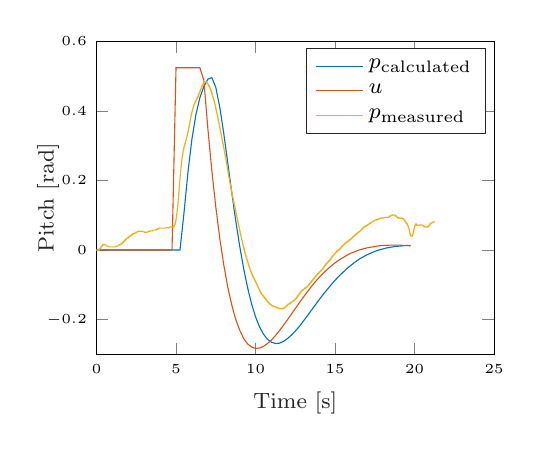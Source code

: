 % This file was created by matlab2tikz.
%
%The latest updates can be retrieved from
%  http://www.mathworks.com/matlabcentral/fileexchange/22022-matlab2tikz-matlab2tikz
%where you can also make suggestions and rate matlab2tikz.
%
\definecolor{mycolor1}{rgb}{0.0,0.447,0.741}%
\definecolor{mycolor2}{rgb}{0.85,0.325,0.098}%
\definecolor{mycolor3}{rgb}{0.929,0.694,0.125}%
%
\begin{tikzpicture}

\begin{axis}[%
width=5.05cm,
height=3.975cm,
at={(0cm,0cm)},
scale only axis,
xmin=0,
xmax=25,
xlabel style={font=\color{white!15!black}},
xlabel={\footnotesize{Time [s]}},
ymin=-0.3,
ymax=0.6,
ylabel style={font=\color{white!15!black}},
ylabel={\footnotesize{Pitch [rad]}},
ylabel shift = -0.4cm,
ticklabel style = {font = \tiny},
axis background/.style={fill=white},
legend style={legend cell align=left, align=left, draw=white!15!black, font = \footnotesize}
]
\addplot [color=mycolor1]
  table[row sep=crcr]{%
0	0\\
5.25	0\\
5.5	0.106\\
5.75	0.223\\
6	0.319\\
6.25	0.389\\
6.5	0.438\\
6.75	0.47\\
7	0.491\\
7.25	0.496\\
7.5	0.468\\
7.75	0.411\\
8	0.336\\
8.25	0.252\\
8.5	0.167\\
8.75	0.086\\
9	0.012\\
9.25	-0.053\\
9.5	-0.108\\
9.75	-0.155\\
10	-0.192\\
10.25	-0.221\\
10.5	-0.242\\
10.75	-0.257\\
11	-0.265\\
11.25	-0.269\\
11.5	-0.268\\
11.75	-0.263\\
12	-0.255\\
12.25	-0.245\\
12.5	-0.233\\
12.75	-0.22\\
13	-0.205\\
13.5	-0.174\\
14	-0.143\\
14.25	-0.128\\
14.5	-0.114\\
14.75	-0.1\\
15	-0.087\\
15.25	-0.075\\
15.5	-0.064\\
15.75	-0.053\\
16	-0.044\\
16.25	-0.035\\
16.5	-0.027\\
16.75	-0.02\\
17	-0.014\\
17.25	-0.009\\
17.5	-0.004\\
17.75	-0.0\\
18	0.003\\
18.25	0.006\\
18.5	0.008\\
18.75	0.01\\
19	0.011\\
19.5	0.013\\
19.75	0.013\\
};
\addlegendentry{$p_{\text{calculated}}$}

\addplot [color=mycolor2]
  table[row sep=crcr]{%
0	0\\
4.75	0\\
5	0.524\\
6.5	0.524\\
6.75	0.488\\
7	0.35\\
7.25	0.229\\
7.5	0.124\\
7.75	0.034\\
8	-0.042\\
8.25	-0.106\\
8.5	-0.157\\
8.75	-0.199\\
9	-0.23\\
9.25	-0.254\\
9.5	-0.27\\
9.75	-0.279\\
10	-0.283\\
10.25	-0.282\\
10.5	-0.277\\
10.75	-0.269\\
11	-0.259\\
11.25	-0.246\\
11.5	-0.232\\
11.75	-0.217\\
12	-0.201\\
12.75	-0.152\\
13	-0.136\\
13.25	-0.121\\
13.5	-0.106\\
13.75	-0.092\\
14	-0.079\\
14.25	-0.067\\
14.5	-0.056\\
14.75	-0.046\\
15	-0.037\\
15.25	-0.029\\
15.5	-0.022\\
15.75	-0.015\\
16	-0.009\\
16.25	-0.005\\
16.5	-0.0\\
16.75	0.003\\
17	0.006\\
17.25	0.008\\
17.5	0.01\\
17.75	0.012\\
18	0.013\\
18.5	0.014\\
19	0.014\\
19.5	0.013\\
19.75	0.012\\
};
\addlegendentry{$u$}

\addplot [color=mycolor3]
  table[row sep=crcr]{%
0	0\\
0.054	0\\
0.056	-0.002\\
0.112	-0.002\\
0.114	0\\
0.172	0\\
0.174	0.002\\
0.188	0.002\\
0.19	0.003\\
0.216	0.003\\
0.218	0.005\\
0.254	0.005\\
0.256	0.006\\
0.274	0.006\\
0.276	0.008\\
0.288	0.008\\
0.29	0.009\\
0.31	0.009\\
0.312	0.011\\
0.332	0.011\\
0.334	0.012\\
0.36	0.012\\
0.362	0.014\\
0.39	0.014\\
0.392	0.015\\
0.524	0.015\\
0.526	0.014\\
0.604	0.014\\
0.606	0.012\\
0.678	0.012\\
0.68	0.011\\
0.784	0.011\\
0.786	0.009\\
1.212	0.009\\
1.214	0.011\\
1.322	0.011\\
1.324	0.012\\
1.396	0.012\\
1.398	0.014\\
1.46	0.014\\
1.462	0.015\\
1.516	0.015\\
1.518	0.017\\
1.568	0.017\\
1.57	0.018\\
1.61	0.018\\
1.612	0.02\\
1.65	0.02\\
1.652	0.021\\
1.69	0.021\\
1.692	0.023\\
1.712	0.023\\
1.714	0.025\\
1.748	0.025\\
1.75	0.026\\
1.772	0.026\\
1.774	0.028\\
1.81	0.028\\
1.812	0.029\\
1.848	0.029\\
1.85	0.031\\
1.874	0.031\\
1.876	0.032\\
1.91	0.032\\
1.912	0.034\\
1.952	0.034\\
1.954	0.035\\
1.996	0.035\\
1.998	0.037\\
2.032	0.037\\
2.034	0.038\\
2.074	0.038\\
2.076	0.04\\
2.13	0.04\\
2.132	0.041\\
2.172	0.041\\
2.174	0.043\\
2.226	0.043\\
2.228	0.044\\
2.272	0.044\\
2.274	0.046\\
2.334	0.046\\
2.336	0.048\\
2.41	0.048\\
2.412	0.049\\
2.482	0.049\\
2.484	0.051\\
2.532	0.051\\
2.534	0.052\\
2.604	0.052\\
2.606	0.054\\
2.918	0.054\\
2.92	0.052\\
3.022	0.052\\
3.024	0.051\\
3.19	0.051\\
3.192	0.052\\
3.276	0.052\\
3.278	0.054\\
3.384	0.054\\
3.386	0.055\\
3.532	0.055\\
3.534	0.057\\
3.71	0.057\\
3.712	0.058\\
3.79	0.058\\
3.792	0.06\\
3.85	0.06\\
3.852	0.061\\
3.938	0.061\\
3.94	0.063\\
4.392	0.063\\
4.394	0.064\\
4.584	0.064\\
4.586	0.066\\
4.838	0.066\\
4.84	0.067\\
4.872	0.067\\
4.874	0.069\\
4.894	0.069\\
4.896	0.071\\
4.91	0.071\\
4.912	0.072\\
4.922	0.072\\
4.924	0.074\\
4.936	0.074\\
4.938	0.075\\
4.946	0.075\\
4.948	0.077\\
4.954	0.077\\
4.956	0.078\\
4.962	0.078\\
4.964	0.08\\
4.97	0.08\\
4.972	0.081\\
4.976	0.081\\
4.978	0.083\\
4.984	0.083\\
4.986	0.084\\
4.99	0.084\\
4.992	0.086\\
4.996	0.086\\
4.998	0.087\\
5.002	0.087\\
5.004	0.089\\
5.008	0.089\\
5.01	0.091\\
5.014	0.091\\
5.016	0.092\\
5.018	0.092\\
5.02	0.094\\
5.024	0.094\\
5.026	0.095\\
5.028	0.095\\
5.03	0.097\\
5.032	0.097\\
5.034	0.098\\
5.038	0.098\\
5.04	0.1\\
5.042	0.1\\
5.044	0.101\\
5.046	0.101\\
5.048	0.103\\
5.05	0.103\\
5.052	0.104\\
5.054	0.104\\
5.056	0.106\\
5.058	0.106\\
5.06	0.107\\
5.062	0.107\\
5.064	0.109\\
5.066	0.109\\
5.068	0.11\\
5.07	0.11\\
5.072	0.112\\
5.074	0.112\\
5.076	0.114\\
5.078	0.114\\
5.082	0.117\\
5.084	0.117\\
5.086	0.118\\
5.088	0.118\\
5.092	0.121\\
5.094	0.121\\
5.096	0.123\\
5.098	0.123\\
5.102	0.126\\
5.104	0.126\\
5.106	0.127\\
5.108	0.127\\
5.112	0.13\\
5.114	0.13\\
5.118	0.133\\
5.12	0.133\\
5.122	0.135\\
5.124	0.135\\
5.128	0.138\\
5.13	0.138\\
5.136	0.143\\
5.138	0.143\\
5.14	0.144\\
5.142	0.144\\
5.148	0.149\\
5.15	0.149\\
5.154	0.152\\
5.156	0.152\\
5.162	0.156\\
5.164	0.156\\
5.168	0.16\\
5.17	0.16\\
5.176	0.164\\
5.178	0.164\\
5.182	0.167\\
5.184	0.167\\
5.19	0.172\\
5.192	0.172\\
5.198	0.176\\
5.2	0.176\\
5.204	0.179\\
5.206	0.179\\
5.212	0.184\\
5.214	0.184\\
5.22	0.189\\
5.222	0.189\\
5.228	0.193\\
5.23	0.193\\
5.234	0.196\\
5.236	0.196\\
5.24	0.199\\
5.242	0.199\\
5.248	0.204\\
5.25	0.204\\
5.254	0.207\\
5.256	0.207\\
5.262	0.212\\
5.264	0.212\\
5.266	0.213\\
5.268	0.213\\
5.274	0.218\\
5.276	0.218\\
5.28	0.221\\
5.282	0.221\\
5.284	0.222\\
5.286	0.222\\
5.29	0.225\\
5.292	0.225\\
5.296	0.229\\
5.298	0.229\\
5.3	0.23\\
5.302	0.23\\
5.306	0.233\\
5.308	0.233\\
5.312	0.236\\
5.314	0.236\\
5.316	0.238\\
5.318	0.238\\
5.32	0.239\\
5.322	0.239\\
5.326	0.242\\
5.328	0.242\\
5.33	0.244\\
5.332	0.244\\
5.334	0.245\\
5.336	0.245\\
5.34	0.249\\
5.342	0.249\\
5.344	0.25\\
5.346	0.25\\
5.348	0.252\\
5.35	0.252\\
5.352	0.253\\
5.354	0.253\\
5.356	0.255\\
5.358	0.255\\
5.36	0.256\\
5.362	0.256\\
5.364	0.258\\
5.366	0.258\\
5.368	0.259\\
5.37	0.259\\
5.372	0.261\\
5.374	0.261\\
5.376	0.262\\
5.38	0.262\\
5.382	0.264\\
5.384	0.264\\
5.386	0.265\\
5.388	0.265\\
5.39	0.267\\
5.392	0.267\\
5.394	0.268\\
5.398	0.268\\
5.4	0.27\\
5.402	0.27\\
5.404	0.272\\
5.408	0.272\\
5.41	0.273\\
5.412	0.273\\
5.414	0.275\\
5.418	0.275\\
5.42	0.276\\
5.424	0.276\\
5.426	0.278\\
5.43	0.278\\
5.432	0.279\\
5.434	0.279\\
5.436	0.281\\
5.442	0.281\\
5.444	0.282\\
5.446	0.282\\
5.448	0.284\\
5.452	0.284\\
5.454	0.285\\
5.46	0.285\\
5.462	0.287\\
5.466	0.287\\
5.468	0.288\\
5.474	0.288\\
5.476	0.29\\
5.48	0.29\\
5.482	0.291\\
5.488	0.291\\
5.49	0.293\\
5.496	0.293\\
5.498	0.295\\
5.504	0.295\\
5.506	0.296\\
5.512	0.296\\
5.514	0.298\\
5.522	0.298\\
5.524	0.299\\
5.53	0.299\\
5.532	0.301\\
5.538	0.301\\
5.54	0.302\\
5.546	0.302\\
5.548	0.304\\
5.556	0.304\\
5.558	0.305\\
5.566	0.305\\
5.568	0.307\\
5.574	0.307\\
5.576	0.308\\
5.584	0.308\\
5.586	0.31\\
5.594	0.31\\
5.596	0.311\\
5.604	0.311\\
5.606	0.313\\
5.614	0.313\\
5.616	0.314\\
5.622	0.314\\
5.624	0.316\\
5.632	0.316\\
5.634	0.318\\
5.64	0.318\\
5.642	0.319\\
5.65	0.319\\
5.652	0.321\\
5.658	0.321\\
5.66	0.322\\
5.668	0.322\\
5.67	0.324\\
5.676	0.324\\
5.678	0.325\\
5.684	0.325\\
5.686	0.327\\
5.692	0.327\\
5.694	0.328\\
5.7	0.328\\
5.702	0.33\\
5.708	0.33\\
5.71	0.331\\
5.716	0.331\\
5.718	0.333\\
5.724	0.333\\
5.726	0.334\\
5.732	0.334\\
5.734	0.336\\
5.738	0.336\\
5.74	0.337\\
5.746	0.337\\
5.748	0.339\\
5.752	0.339\\
5.754	0.341\\
5.76	0.341\\
5.762	0.342\\
5.768	0.342\\
5.77	0.344\\
5.776	0.344\\
5.778	0.345\\
5.78	0.345\\
5.782	0.347\\
5.788	0.347\\
5.79	0.348\\
5.796	0.348\\
5.798	0.35\\
5.802	0.35\\
5.804	0.351\\
5.808	0.351\\
5.81	0.353\\
5.816	0.353\\
5.818	0.354\\
5.822	0.354\\
5.824	0.356\\
5.828	0.356\\
5.83	0.357\\
5.834	0.357\\
5.836	0.359\\
5.84	0.359\\
5.842	0.36\\
5.848	0.36\\
5.85	0.362\\
5.854	0.362\\
5.856	0.364\\
5.86	0.364\\
5.862	0.365\\
5.866	0.365\\
5.868	0.367\\
5.872	0.367\\
5.874	0.368\\
5.88	0.368\\
5.882	0.37\\
5.886	0.37\\
5.888	0.371\\
5.892	0.371\\
5.894	0.373\\
5.898	0.373\\
5.9	0.374\\
5.906	0.374\\
5.908	0.376\\
5.912	0.376\\
5.914	0.377\\
5.92	0.377\\
5.922	0.379\\
5.926	0.379\\
5.928	0.38\\
5.932	0.38\\
5.934	0.382\\
5.938	0.382\\
5.94	0.383\\
5.946	0.383\\
5.948	0.385\\
5.952	0.385\\
5.954	0.387\\
5.958	0.387\\
5.96	0.388\\
5.966	0.388\\
5.968	0.39\\
5.974	0.39\\
5.976	0.391\\
5.98	0.391\\
5.982	0.393\\
5.988	0.393\\
5.99	0.394\\
5.996	0.394\\
5.998	0.396\\
6.004	0.396\\
6.006	0.397\\
6.012	0.397\\
6.014	0.399\\
6.02	0.399\\
6.022	0.4\\
6.026	0.4\\
6.028	0.402\\
6.038	0.402\\
6.04	0.403\\
6.046	0.403\\
6.048	0.405\\
6.054	0.405\\
6.056	0.407\\
6.064	0.407\\
6.066	0.408\\
6.074	0.408\\
6.076	0.41\\
6.084	0.41\\
6.086	0.411\\
6.096	0.411\\
6.098	0.413\\
6.106	0.413\\
6.108	0.414\\
6.116	0.414\\
6.118	0.416\\
6.128	0.416\\
6.13	0.417\\
6.14	0.417\\
6.142	0.419\\
6.152	0.419\\
6.154	0.42\\
6.168	0.42\\
6.17	0.422\\
6.182	0.422\\
6.184	0.423\\
6.196	0.423\\
6.198	0.425\\
6.212	0.425\\
6.214	0.426\\
6.226	0.426\\
6.228	0.428\\
6.242	0.428\\
6.244	0.43\\
6.258	0.43\\
6.26	0.431\\
6.274	0.431\\
6.276	0.433\\
6.292	0.433\\
6.294	0.434\\
6.308	0.434\\
6.31	0.436\\
6.324	0.436\\
6.326	0.437\\
6.338	0.437\\
6.34	0.439\\
6.354	0.439\\
6.356	0.44\\
6.368	0.44\\
6.37	0.442\\
6.384	0.442\\
6.386	0.443\\
6.398	0.443\\
6.4	0.445\\
6.412	0.445\\
6.414	0.446\\
6.428	0.446\\
6.43	0.448\\
6.442	0.448\\
6.444	0.449\\
6.454	0.449\\
6.456	0.451\\
6.47	0.451\\
6.472	0.453\\
6.484	0.453\\
6.486	0.454\\
6.498	0.454\\
6.5	0.456\\
6.51	0.456\\
6.512	0.457\\
6.524	0.457\\
6.526	0.459\\
6.538	0.459\\
6.54	0.46\\
6.55	0.46\\
6.552	0.462\\
6.562	0.462\\
6.564	0.463\\
6.576	0.463\\
6.578	0.465\\
6.588	0.465\\
6.59	0.466\\
6.602	0.466\\
6.604	0.468\\
6.616	0.468\\
6.618	0.469\\
6.63	0.469\\
6.632	0.471\\
6.646	0.471\\
6.648	0.472\\
6.662	0.472\\
6.664	0.474\\
6.678	0.474\\
6.68	0.476\\
6.698	0.476\\
6.7	0.477\\
6.716	0.477\\
6.718	0.479\\
6.74	0.479\\
6.742	0.48\\
6.766	0.48\\
6.768	0.482\\
6.816	0.482\\
6.818	0.483\\
6.902	0.483\\
6.904	0.482\\
6.946	0.482\\
6.948	0.48\\
6.976	0.48\\
6.978	0.479\\
7	0.479\\
7.002	0.477\\
7.022	0.477\\
7.024	0.476\\
7.04	0.476\\
7.042	0.474\\
7.058	0.474\\
7.06	0.472\\
7.076	0.472\\
7.078	0.471\\
7.092	0.471\\
7.094	0.469\\
7.108	0.469\\
7.11	0.468\\
7.122	0.468\\
7.124	0.466\\
7.136	0.466\\
7.138	0.465\\
7.148	0.465\\
7.15	0.463\\
7.162	0.463\\
7.164	0.462\\
7.174	0.462\\
7.176	0.46\\
7.186	0.46\\
7.188	0.459\\
7.198	0.459\\
7.2	0.457\\
7.212	0.457\\
7.214	0.456\\
7.222	0.456\\
7.224	0.454\\
7.232	0.454\\
7.234	0.453\\
7.244	0.453\\
7.246	0.451\\
7.256	0.451\\
7.258	0.449\\
7.266	0.449\\
7.268	0.448\\
7.276	0.448\\
7.278	0.446\\
7.286	0.446\\
7.288	0.445\\
7.298	0.445\\
7.3	0.443\\
7.308	0.443\\
7.31	0.442\\
7.316	0.442\\
7.318	0.44\\
7.326	0.44\\
7.328	0.439\\
7.338	0.439\\
7.34	0.437\\
7.346	0.437\\
7.348	0.436\\
7.356	0.436\\
7.358	0.434\\
7.366	0.434\\
7.368	0.433\\
7.374	0.433\\
7.376	0.431\\
7.384	0.431\\
7.386	0.43\\
7.394	0.43\\
7.396	0.428\\
7.402	0.428\\
7.404	0.426\\
7.412	0.426\\
7.414	0.425\\
7.418	0.425\\
7.42	0.423\\
7.428	0.423\\
7.43	0.422\\
7.436	0.422\\
7.438	0.42\\
7.444	0.42\\
7.446	0.419\\
7.452	0.419\\
7.454	0.417\\
7.458	0.417\\
7.46	0.416\\
7.468	0.416\\
7.47	0.414\\
7.474	0.414\\
7.476	0.413\\
7.484	0.413\\
7.486	0.411\\
7.49	0.411\\
7.492	0.41\\
7.498	0.41\\
7.5	0.408\\
7.506	0.408\\
7.508	0.407\\
7.514	0.407\\
7.516	0.405\\
7.52	0.405\\
7.522	0.403\\
7.528	0.403\\
7.53	0.402\\
7.536	0.402\\
7.538	0.4\\
7.542	0.4\\
7.544	0.399\\
7.55	0.399\\
7.552	0.397\\
7.558	0.397\\
7.56	0.396\\
7.564	0.396\\
7.566	0.394\\
7.572	0.394\\
7.574	0.393\\
7.578	0.393\\
7.58	0.391\\
7.586	0.391\\
7.588	0.39\\
7.592	0.39\\
7.594	0.388\\
7.6	0.388\\
7.602	0.387\\
7.606	0.387\\
7.608	0.385\\
7.614	0.385\\
7.616	0.383\\
7.62	0.383\\
7.622	0.382\\
7.628	0.382\\
7.63	0.38\\
7.632	0.38\\
7.634	0.379\\
7.64	0.379\\
7.642	0.377\\
7.646	0.377\\
7.648	0.376\\
7.654	0.376\\
7.656	0.374\\
7.66	0.374\\
7.662	0.373\\
7.668	0.373\\
7.67	0.371\\
7.674	0.371\\
7.676	0.37\\
7.682	0.37\\
7.684	0.368\\
7.688	0.368\\
7.69	0.367\\
7.694	0.367\\
7.696	0.365\\
7.702	0.365\\
7.704	0.364\\
7.708	0.364\\
7.71	0.362\\
7.714	0.362\\
7.716	0.36\\
7.72	0.36\\
7.722	0.359\\
7.728	0.359\\
7.73	0.357\\
7.734	0.357\\
7.736	0.356\\
7.742	0.356\\
7.744	0.354\\
7.746	0.354\\
7.748	0.353\\
7.754	0.353\\
7.756	0.351\\
7.76	0.351\\
7.762	0.35\\
7.768	0.35\\
7.77	0.348\\
7.774	0.348\\
7.776	0.347\\
7.78	0.347\\
7.782	0.345\\
7.788	0.345\\
7.79	0.344\\
7.792	0.344\\
7.794	0.342\\
7.8	0.342\\
7.802	0.341\\
7.806	0.341\\
7.808	0.339\\
7.814	0.339\\
7.816	0.337\\
7.82	0.337\\
7.822	0.336\\
7.826	0.336\\
7.828	0.334\\
7.832	0.334\\
7.834	0.333\\
7.84	0.333\\
7.842	0.331\\
7.846	0.331\\
7.848	0.33\\
7.852	0.33\\
7.854	0.328\\
7.86	0.328\\
7.862	0.327\\
7.864	0.327\\
7.866	0.325\\
7.872	0.325\\
7.874	0.324\\
7.878	0.324\\
7.88	0.322\\
7.886	0.322\\
7.888	0.321\\
7.892	0.321\\
7.894	0.319\\
7.898	0.319\\
7.9	0.318\\
7.904	0.318\\
7.906	0.316\\
7.91	0.316\\
7.912	0.314\\
7.918	0.314\\
7.92	0.313\\
7.924	0.313\\
7.926	0.311\\
7.932	0.311\\
7.934	0.31\\
7.938	0.31\\
7.94	0.308\\
7.944	0.308\\
7.946	0.307\\
7.95	0.307\\
7.952	0.305\\
7.958	0.305\\
7.96	0.304\\
7.964	0.304\\
7.966	0.302\\
7.97	0.302\\
7.972	0.301\\
7.978	0.301\\
7.98	0.299\\
7.982	0.299\\
7.984	0.298\\
7.99	0.298\\
7.992	0.296\\
7.996	0.296\\
7.998	0.295\\
8.004	0.295\\
8.006	0.293\\
8.008	0.293\\
8.01	0.291\\
8.016	0.291\\
8.018	0.29\\
8.022	0.29\\
8.024	0.288\\
8.028	0.288\\
8.03	0.287\\
8.034	0.287\\
8.036	0.285\\
8.04	0.285\\
8.042	0.284\\
8.046	0.284\\
8.048	0.282\\
8.052	0.282\\
8.054	0.281\\
8.06	0.281\\
8.062	0.279\\
8.066	0.279\\
8.068	0.278\\
8.07	0.278\\
8.072	0.276\\
8.078	0.276\\
8.08	0.275\\
8.084	0.275\\
8.086	0.273\\
8.09	0.273\\
8.092	0.272\\
8.096	0.272\\
8.098	0.27\\
8.102	0.27\\
8.104	0.268\\
8.108	0.268\\
8.11	0.267\\
8.114	0.267\\
8.116	0.265\\
8.12	0.265\\
8.122	0.264\\
8.126	0.264\\
8.128	0.262\\
8.132	0.262\\
8.134	0.261\\
8.138	0.261\\
8.14	0.259\\
8.144	0.259\\
8.146	0.258\\
8.15	0.258\\
8.152	0.256\\
8.156	0.256\\
8.158	0.255\\
8.162	0.255\\
8.164	0.253\\
8.168	0.253\\
8.17	0.252\\
8.174	0.252\\
8.176	0.25\\
8.18	0.25\\
8.182	0.249\\
8.186	0.249\\
8.188	0.247\\
8.192	0.247\\
8.194	0.245\\
8.198	0.245\\
8.2	0.244\\
8.202	0.244\\
8.204	0.242\\
8.21	0.242\\
8.212	0.241\\
8.214	0.241\\
8.216	0.239\\
8.22	0.239\\
8.222	0.238\\
8.226	0.238\\
8.228	0.236\\
8.232	0.236\\
8.234	0.235\\
8.238	0.235\\
8.24	0.233\\
8.244	0.233\\
8.246	0.232\\
8.25	0.232\\
8.252	0.23\\
8.256	0.23\\
8.258	0.229\\
8.26	0.229\\
8.262	0.227\\
8.266	0.227\\
8.268	0.225\\
8.272	0.225\\
8.274	0.224\\
8.278	0.224\\
8.28	0.222\\
8.284	0.222\\
8.286	0.221\\
8.29	0.221\\
8.292	0.219\\
8.296	0.219\\
8.298	0.218\\
8.302	0.218\\
8.304	0.216\\
8.306	0.216\\
8.308	0.215\\
8.312	0.215\\
8.314	0.213\\
8.318	0.213\\
8.32	0.212\\
8.324	0.212\\
8.326	0.21\\
8.33	0.21\\
8.332	0.209\\
8.336	0.209\\
8.338	0.207\\
8.342	0.207\\
8.344	0.206\\
8.348	0.206\\
8.35	0.204\\
8.354	0.204\\
8.356	0.202\\
8.36	0.202\\
8.362	0.201\\
8.366	0.201\\
8.368	0.199\\
8.372	0.199\\
8.374	0.198\\
8.378	0.198\\
8.38	0.196\\
8.384	0.196\\
8.386	0.195\\
8.39	0.195\\
8.392	0.193\\
8.396	0.193\\
8.398	0.192\\
8.402	0.192\\
8.404	0.19\\
8.408	0.19\\
8.41	0.189\\
8.414	0.189\\
8.416	0.187\\
8.422	0.187\\
8.424	0.186\\
8.428	0.186\\
8.43	0.184\\
8.434	0.184\\
8.436	0.183\\
8.44	0.183\\
8.442	0.181\\
8.446	0.181\\
8.448	0.179\\
8.454	0.179\\
8.456	0.178\\
8.46	0.178\\
8.462	0.176\\
8.466	0.176\\
8.468	0.175\\
8.472	0.175\\
8.474	0.173\\
8.48	0.173\\
8.482	0.172\\
8.486	0.172\\
8.488	0.17\\
8.492	0.17\\
8.494	0.169\\
8.498	0.169\\
8.5	0.167\\
8.504	0.167\\
8.506	0.166\\
8.512	0.166\\
8.514	0.164\\
8.518	0.164\\
8.52	0.163\\
8.526	0.163\\
8.528	0.161\\
8.532	0.161\\
8.534	0.16\\
8.538	0.16\\
8.54	0.158\\
8.546	0.158\\
8.548	0.156\\
8.552	0.156\\
8.554	0.155\\
8.56	0.155\\
8.562	0.153\\
8.566	0.153\\
8.568	0.152\\
8.574	0.152\\
8.576	0.15\\
8.58	0.15\\
8.582	0.149\\
8.588	0.149\\
8.59	0.147\\
8.594	0.147\\
8.596	0.146\\
8.602	0.146\\
8.604	0.144\\
8.608	0.144\\
8.61	0.143\\
8.616	0.143\\
8.618	0.141\\
8.622	0.141\\
8.624	0.14\\
8.63	0.14\\
8.632	0.138\\
8.638	0.138\\
8.64	0.137\\
8.644	0.137\\
8.646	0.135\\
8.652	0.135\\
8.654	0.133\\
8.658	0.133\\
8.66	0.132\\
8.664	0.132\\
8.666	0.13\\
8.672	0.13\\
8.674	0.129\\
8.678	0.129\\
8.68	0.127\\
8.686	0.127\\
8.688	0.126\\
8.692	0.126\\
8.694	0.124\\
8.7	0.124\\
8.702	0.123\\
8.706	0.123\\
8.708	0.121\\
8.714	0.121\\
8.716	0.12\\
8.722	0.12\\
8.724	0.118\\
8.728	0.118\\
8.73	0.117\\
8.734	0.117\\
8.736	0.115\\
8.742	0.115\\
8.744	0.114\\
8.75	0.114\\
8.752	0.112\\
8.756	0.112\\
8.758	0.11\\
8.764	0.11\\
8.766	0.109\\
8.77	0.109\\
8.772	0.107\\
8.776	0.107\\
8.778	0.106\\
8.784	0.106\\
8.786	0.104\\
8.79	0.104\\
8.792	0.103\\
8.796	0.103\\
8.798	0.101\\
8.804	0.101\\
8.806	0.1\\
8.81	0.1\\
8.812	0.098\\
8.818	0.098\\
8.82	0.097\\
8.824	0.097\\
8.826	0.095\\
8.832	0.095\\
8.834	0.094\\
8.838	0.094\\
8.84	0.092\\
8.846	0.092\\
8.848	0.091\\
8.852	0.091\\
8.854	0.089\\
8.86	0.089\\
8.862	0.087\\
8.866	0.087\\
8.868	0.086\\
8.872	0.086\\
8.874	0.084\\
8.88	0.084\\
8.882	0.083\\
8.888	0.083\\
8.89	0.081\\
8.894	0.081\\
8.896	0.08\\
8.902	0.08\\
8.904	0.078\\
8.908	0.078\\
8.91	0.077\\
8.916	0.077\\
8.918	0.075\\
8.922	0.075\\
8.924	0.074\\
8.93	0.074\\
8.932	0.072\\
8.938	0.072\\
8.94	0.071\\
8.944	0.071\\
8.946	0.069\\
8.95	0.069\\
8.952	0.067\\
8.958	0.067\\
8.96	0.066\\
8.966	0.066\\
8.968	0.064\\
8.972	0.064\\
8.974	0.063\\
8.98	0.063\\
8.982	0.061\\
8.986	0.061\\
8.988	0.06\\
8.994	0.06\\
8.996	0.058\\
9	0.058\\
9.002	0.057\\
9.008	0.057\\
9.01	0.055\\
9.016	0.055\\
9.018	0.054\\
9.022	0.054\\
9.024	0.052\\
9.03	0.052\\
9.032	0.051\\
9.038	0.051\\
9.04	0.049\\
9.044	0.049\\
9.046	0.048\\
9.052	0.048\\
9.054	0.046\\
9.06	0.046\\
9.062	0.044\\
9.068	0.044\\
9.07	0.043\\
9.074	0.043\\
9.076	0.041\\
9.082	0.041\\
9.084	0.04\\
9.09	0.04\\
9.092	0.038\\
9.098	0.038\\
9.1	0.037\\
9.104	0.037\\
9.106	0.035\\
9.112	0.035\\
9.114	0.034\\
9.12	0.034\\
9.122	0.032\\
9.128	0.032\\
9.13	0.031\\
9.136	0.031\\
9.138	0.029\\
9.144	0.029\\
9.146	0.028\\
9.15	0.028\\
9.152	0.026\\
9.158	0.026\\
9.16	0.025\\
9.166	0.025\\
9.168	0.023\\
9.174	0.023\\
9.176	0.021\\
9.182	0.021\\
9.184	0.02\\
9.19	0.02\\
9.192	0.018\\
9.198	0.018\\
9.2	0.017\\
9.206	0.017\\
9.208	0.015\\
9.216	0.015\\
9.218	0.014\\
9.222	0.014\\
9.224	0.012\\
9.232	0.012\\
9.234	0.011\\
9.24	0.011\\
9.242	0.009\\
9.248	0.009\\
9.25	0.008\\
9.256	0.008\\
9.258	0.006\\
9.264	0.006\\
9.266	0.005\\
9.274	0.005\\
9.276	0.003\\
9.282	0.003\\
9.284	0.002\\
9.29	0.002\\
9.292	0\\
9.3	0\\
9.302	-0.002\\
9.308	-0.002\\
9.31	-0.003\\
9.318	-0.003\\
9.32	-0.005\\
9.326	-0.005\\
9.328	-0.006\\
9.334	-0.006\\
9.336	-0.008\\
9.344	-0.008\\
9.346	-0.009\\
9.352	-0.009\\
9.354	-0.011\\
9.362	-0.011\\
9.364	-0.012\\
9.37	-0.012\\
9.372	-0.014\\
9.38	-0.014\\
9.382	-0.015\\
9.39	-0.015\\
9.392	-0.017\\
9.398	-0.017\\
9.4	-0.018\\
9.408	-0.018\\
9.41	-0.02\\
9.418	-0.02\\
9.42	-0.021\\
9.428	-0.021\\
9.43	-0.023\\
9.438	-0.023\\
9.44	-0.025\\
9.448	-0.025\\
9.45	-0.026\\
9.458	-0.026\\
9.46	-0.028\\
9.468	-0.028\\
9.47	-0.029\\
9.478	-0.029\\
9.48	-0.031\\
9.488	-0.031\\
9.49	-0.032\\
9.498	-0.032\\
9.5	-0.034\\
9.508	-0.034\\
9.51	-0.035\\
9.518	-0.035\\
9.52	-0.037\\
9.528	-0.037\\
9.53	-0.038\\
9.538	-0.038\\
9.54	-0.04\\
9.548	-0.04\\
9.55	-0.041\\
9.558	-0.041\\
9.56	-0.043\\
9.57	-0.043\\
9.572	-0.044\\
9.58	-0.044\\
9.582	-0.046\\
9.592	-0.046\\
9.594	-0.048\\
9.602	-0.048\\
9.604	-0.049\\
9.614	-0.049\\
9.616	-0.051\\
9.624	-0.051\\
9.626	-0.052\\
9.638	-0.052\\
9.64	-0.054\\
9.648	-0.054\\
9.65	-0.055\\
9.66	-0.055\\
9.662	-0.057\\
9.67	-0.057\\
9.672	-0.058\\
9.684	-0.058\\
9.686	-0.06\\
9.696	-0.06\\
9.698	-0.061\\
9.708	-0.061\\
9.71	-0.063\\
9.72	-0.063\\
9.722	-0.064\\
9.734	-0.064\\
9.736	-0.066\\
9.748	-0.066\\
9.75	-0.067\\
9.762	-0.067\\
9.764	-0.069\\
9.776	-0.069\\
9.778	-0.071\\
9.792	-0.071\\
9.794	-0.072\\
9.806	-0.072\\
9.808	-0.074\\
9.822	-0.074\\
9.824	-0.075\\
9.838	-0.075\\
9.84	-0.077\\
9.856	-0.077\\
9.858	-0.078\\
9.87	-0.078\\
9.872	-0.08\\
9.888	-0.08\\
9.89	-0.081\\
9.904	-0.081\\
9.906	-0.083\\
9.922	-0.083\\
9.924	-0.084\\
9.938	-0.084\\
9.94	-0.086\\
9.956	-0.086\\
9.958	-0.087\\
9.974	-0.087\\
9.976	-0.089\\
9.99	-0.089\\
9.992	-0.091\\
10.006	-0.091\\
10.008	-0.092\\
10.022	-0.092\\
10.024	-0.094\\
10.038	-0.094\\
10.04	-0.095\\
10.054	-0.095\\
10.056	-0.097\\
10.07	-0.097\\
10.072	-0.098\\
10.086	-0.098\\
10.088	-0.1\\
10.102	-0.1\\
10.104	-0.101\\
10.118	-0.101\\
10.12	-0.103\\
10.134	-0.103\\
10.136	-0.104\\
10.148	-0.104\\
10.15	-0.106\\
10.164	-0.106\\
10.166	-0.107\\
10.178	-0.107\\
10.18	-0.109\\
10.192	-0.109\\
10.194	-0.11\\
10.208	-0.11\\
10.21	-0.112\\
10.224	-0.112\\
10.226	-0.114\\
10.24	-0.114\\
10.242	-0.115\\
10.254	-0.115\\
10.256	-0.117\\
10.27	-0.117\\
10.272	-0.118\\
10.286	-0.118\\
10.288	-0.12\\
10.306	-0.12\\
10.308	-0.121\\
10.324	-0.121\\
10.326	-0.123\\
10.344	-0.123\\
10.346	-0.124\\
10.366	-0.124\\
10.368	-0.126\\
10.386	-0.126\\
10.388	-0.127\\
10.41	-0.127\\
10.412	-0.129\\
10.434	-0.129\\
10.436	-0.13\\
10.458	-0.13\\
10.46	-0.132\\
10.488	-0.132\\
10.49	-0.133\\
10.516	-0.133\\
10.518	-0.135\\
10.546	-0.135\\
10.548	-0.137\\
10.574	-0.137\\
10.576	-0.138\\
10.602	-0.138\\
10.604	-0.14\\
10.628	-0.14\\
10.63	-0.141\\
10.652	-0.141\\
10.654	-0.143\\
10.676	-0.143\\
10.678	-0.144\\
10.706	-0.144\\
10.708	-0.146\\
10.732	-0.146\\
10.734	-0.147\\
10.76	-0.147\\
10.762	-0.149\\
10.784	-0.149\\
10.786	-0.15\\
10.814	-0.15\\
10.816	-0.152\\
10.846	-0.152\\
10.848	-0.153\\
10.876	-0.153\\
10.878	-0.155\\
10.912	-0.155\\
10.914	-0.156\\
10.962	-0.156\\
10.964	-0.158\\
11.006	-0.158\\
11.008	-0.16\\
11.068	-0.16\\
11.07	-0.161\\
11.136	-0.161\\
11.138	-0.163\\
11.236	-0.163\\
11.238	-0.164\\
11.322	-0.164\\
11.324	-0.166\\
11.398	-0.166\\
11.4	-0.167\\
11.468	-0.167\\
11.47	-0.169\\
11.742	-0.169\\
11.744	-0.167\\
11.798	-0.167\\
11.8	-0.166\\
11.844	-0.166\\
11.846	-0.164\\
11.884	-0.164\\
11.886	-0.163\\
11.924	-0.163\\
11.926	-0.161\\
11.958	-0.161\\
11.96	-0.16\\
11.998	-0.16\\
12	-0.158\\
12.038	-0.158\\
12.04	-0.156\\
12.086	-0.156\\
12.088	-0.155\\
12.136	-0.155\\
12.138	-0.153\\
12.194	-0.153\\
12.196	-0.152\\
12.242	-0.152\\
12.244	-0.15\\
12.296	-0.15\\
12.298	-0.149\\
12.34	-0.149\\
12.342	-0.147\\
12.384	-0.147\\
12.386	-0.146\\
12.42	-0.146\\
12.422	-0.144\\
12.458	-0.144\\
12.46	-0.143\\
12.49	-0.143\\
12.492	-0.141\\
12.522	-0.141\\
12.524	-0.14\\
12.546	-0.14\\
12.548	-0.138\\
12.576	-0.138\\
12.578	-0.137\\
12.602	-0.137\\
12.604	-0.135\\
12.63	-0.135\\
12.632	-0.133\\
12.656	-0.133\\
12.658	-0.132\\
12.682	-0.132\\
12.684	-0.13\\
12.706	-0.13\\
12.708	-0.129\\
12.73	-0.129\\
12.732	-0.127\\
12.754	-0.127\\
12.756	-0.126\\
12.78	-0.126\\
12.782	-0.124\\
12.802	-0.124\\
12.804	-0.123\\
12.83	-0.123\\
12.832	-0.121\\
12.854	-0.121\\
12.856	-0.12\\
12.886	-0.12\\
12.888	-0.118\\
12.918	-0.118\\
12.92	-0.117\\
12.954	-0.117\\
12.956	-0.115\\
12.994	-0.115\\
12.996	-0.114\\
13.04	-0.114\\
13.042	-0.112\\
13.086	-0.112\\
13.088	-0.11\\
13.138	-0.11\\
13.14	-0.109\\
13.17	-0.109\\
13.172	-0.107\\
13.208	-0.107\\
13.21	-0.106\\
13.24	-0.106\\
13.242	-0.104\\
13.27	-0.104\\
13.272	-0.103\\
13.3	-0.103\\
13.302	-0.101\\
13.336	-0.101\\
13.338	-0.1\\
13.364	-0.1\\
13.366	-0.098\\
13.396	-0.098\\
13.398	-0.097\\
13.424	-0.097\\
13.426	-0.095\\
13.454	-0.095\\
13.456	-0.094\\
13.482	-0.094\\
13.484	-0.092\\
13.51	-0.092\\
13.512	-0.091\\
13.532	-0.091\\
13.534	-0.089\\
13.56	-0.089\\
13.562	-0.087\\
13.586	-0.087\\
13.588	-0.086\\
13.612	-0.086\\
13.614	-0.084\\
13.636	-0.084\\
13.638	-0.083\\
13.66	-0.083\\
13.662	-0.081\\
13.686	-0.081\\
13.688	-0.08\\
13.714	-0.08\\
13.716	-0.078\\
13.74	-0.078\\
13.742	-0.077\\
13.768	-0.077\\
13.77	-0.075\\
13.798	-0.075\\
13.8	-0.074\\
13.826	-0.074\\
13.828	-0.072\\
13.854	-0.072\\
13.856	-0.071\\
13.886	-0.071\\
13.888	-0.069\\
13.918	-0.069\\
13.92	-0.067\\
13.954	-0.067\\
13.956	-0.066\\
13.984	-0.066\\
13.986	-0.064\\
14.02	-0.064\\
14.022	-0.063\\
14.056	-0.063\\
14.058	-0.061\\
14.088	-0.061\\
14.09	-0.06\\
14.118	-0.06\\
14.12	-0.058\\
14.154	-0.058\\
14.156	-0.057\\
14.182	-0.057\\
14.184	-0.055\\
14.21	-0.055\\
14.212	-0.054\\
14.234	-0.054\\
14.236	-0.052\\
14.26	-0.052\\
14.262	-0.051\\
14.286	-0.051\\
14.288	-0.049\\
14.308	-0.049\\
14.31	-0.048\\
14.332	-0.048\\
14.334	-0.046\\
14.362	-0.046\\
14.364	-0.044\\
14.388	-0.044\\
14.39	-0.043\\
14.414	-0.043\\
14.416	-0.041\\
14.438	-0.041\\
14.44	-0.04\\
14.474	-0.04\\
14.476	-0.038\\
14.5	-0.038\\
14.502	-0.037\\
14.532	-0.037\\
14.534	-0.035\\
14.564	-0.035\\
14.566	-0.034\\
14.59	-0.034\\
14.592	-0.032\\
14.62	-0.032\\
14.622	-0.031\\
14.652	-0.031\\
14.654	-0.029\\
14.672	-0.029\\
14.674	-0.028\\
14.698	-0.028\\
14.7	-0.026\\
14.732	-0.026\\
14.734	-0.025\\
14.752	-0.025\\
14.754	-0.023\\
14.774	-0.023\\
14.776	-0.021\\
14.802	-0.021\\
14.804	-0.02\\
14.83	-0.02\\
14.832	-0.018\\
14.852	-0.018\\
14.854	-0.017\\
14.876	-0.017\\
14.878	-0.015\\
14.908	-0.015\\
14.91	-0.014\\
14.936	-0.014\\
14.938	-0.012\\
14.964	-0.012\\
14.966	-0.011\\
14.992	-0.011\\
14.994	-0.009\\
15.022	-0.009\\
15.024	-0.008\\
15.05	-0.008\\
15.052	-0.006\\
15.084	-0.006\\
15.086	-0.005\\
15.12	-0.005\\
15.122	-0.003\\
15.156	-0.003\\
15.158	-0.002\\
15.198	-0.002\\
15.2	0\\
15.242	0\\
15.244	0.002\\
15.282	0.002\\
15.284	0.003\\
15.318	0.003\\
15.32	0.005\\
15.352	0.005\\
15.354	0.006\\
15.384	0.006\\
15.386	0.008\\
15.414	0.008\\
15.416	0.009\\
15.448	0.009\\
15.45	0.011\\
15.476	0.011\\
15.478	0.012\\
15.508	0.012\\
15.51	0.014\\
15.534	0.014\\
15.536	0.015\\
15.566	0.015\\
15.568	0.017\\
15.6	0.017\\
15.602	0.018\\
15.638	0.018\\
15.64	0.02\\
15.682	0.02\\
15.684	0.021\\
15.726	0.021\\
15.728	0.023\\
15.78	0.023\\
15.782	0.025\\
15.824	0.025\\
15.826	0.026\\
15.866	0.026\\
15.868	0.028\\
15.91	0.028\\
15.912	0.029\\
15.944	0.029\\
15.946	0.031\\
15.988	0.031\\
15.99	0.032\\
16.026	0.032\\
16.028	0.034\\
16.066	0.034\\
16.068	0.035\\
16.1	0.035\\
16.102	0.037\\
16.136	0.037\\
16.138	0.038\\
16.17	0.038\\
16.172	0.04\\
16.208	0.04\\
16.21	0.041\\
16.246	0.041\\
16.248	0.043\\
16.282	0.043\\
16.284	0.044\\
16.314	0.044\\
16.316	0.046\\
16.356	0.046\\
16.358	0.048\\
16.398	0.048\\
16.4	0.049\\
16.442	0.049\\
16.444	0.051\\
16.484	0.051\\
16.486	0.052\\
16.528	0.052\\
16.53	0.054\\
16.57	0.054\\
16.572	0.055\\
16.606	0.055\\
16.608	0.057\\
16.64	0.057\\
16.642	0.058\\
16.676	0.058\\
16.678	0.06\\
16.71	0.06\\
16.712	0.061\\
16.744	0.061\\
16.746	0.063\\
16.78	0.063\\
16.782	0.064\\
16.814	0.064\\
16.816	0.066\\
16.856	0.066\\
16.858	0.067\\
16.912	0.067\\
16.914	0.069\\
16.96	0.069\\
16.962	0.071\\
17.024	0.071\\
17.026	0.072\\
17.078	0.072\\
17.08	0.074\\
17.124	0.074\\
17.126	0.075\\
17.168	0.075\\
17.17	0.077\\
17.224	0.077\\
17.226	0.078\\
17.27	0.078\\
17.272	0.08\\
17.326	0.08\\
17.328	0.081\\
17.382	0.081\\
17.384	0.083\\
17.44	0.083\\
17.442	0.084\\
17.5	0.084\\
17.502	0.086\\
17.582	0.086\\
17.584	0.087\\
17.684	0.087\\
17.686	0.089\\
17.764	0.089\\
17.766	0.091\\
17.866	0.091\\
17.868	0.092\\
18.068	0.092\\
18.07	0.094\\
18.348	0.094\\
18.35	0.095\\
18.408	0.095\\
18.41	0.097\\
18.458	0.097\\
18.46	0.098\\
18.512	0.098\\
18.514	0.1\\
18.598	0.1\\
18.6	0.101\\
18.728	0.101\\
18.73	0.1\\
18.774	0.1\\
18.776	0.098\\
18.83	0.098\\
18.832	0.097\\
18.872	0.097\\
18.874	0.095\\
18.916	0.095\\
18.918	0.094\\
18.96	0.094\\
18.962	0.092\\
19.034	0.092\\
19.036	0.091\\
19.142	0.091\\
19.144	0.092\\
19.23	0.092\\
19.232	0.091\\
19.278	0.091\\
19.28	0.089\\
19.32	0.089\\
19.322	0.087\\
19.346	0.087\\
19.348	0.086\\
19.364	0.086\\
19.366	0.084\\
19.382	0.084\\
19.384	0.083\\
19.406	0.083\\
19.408	0.081\\
19.432	0.081\\
19.434	0.08\\
19.458	0.08\\
19.46	0.078\\
19.48	0.078\\
19.482	0.077\\
19.508	0.077\\
19.51	0.075\\
19.528	0.075\\
19.53	0.074\\
19.548	0.074\\
19.55	0.072\\
19.566	0.072\\
19.568	0.071\\
19.586	0.071\\
19.588	0.069\\
19.598	0.069\\
19.6	0.067\\
19.612	0.067\\
19.614	0.066\\
19.622	0.066\\
19.624	0.064\\
19.63	0.064\\
19.632	0.063\\
19.64	0.063\\
19.642	0.061\\
19.648	0.061\\
19.65	0.06\\
19.654	0.06\\
19.656	0.058\\
19.664	0.058\\
19.666	0.057\\
19.67	0.057\\
19.672	0.055\\
19.678	0.055\\
19.68	0.054\\
19.684	0.054\\
19.686	0.052\\
19.692	0.052\\
19.694	0.051\\
19.7	0.051\\
19.702	0.049\\
19.708	0.049\\
19.71	0.048\\
19.718	0.048\\
19.72	0.046\\
19.728	0.046\\
19.73	0.044\\
19.74	0.044\\
19.742	0.043\\
19.758	0.043\\
19.76	0.041\\
19.778	0.041\\
19.78	0.04\\
19.862	0.04\\
19.864	0.041\\
19.876	0.041\\
19.878	0.043\\
19.886	0.043\\
19.888	0.044\\
19.894	0.044\\
19.896	0.046\\
19.904	0.046\\
19.906	0.048\\
19.91	0.048\\
19.912	0.049\\
19.918	0.049\\
19.92	0.051\\
19.924	0.051\\
19.926	0.052\\
19.932	0.052\\
19.934	0.054\\
19.938	0.054\\
19.94	0.055\\
19.946	0.055\\
19.948	0.057\\
19.952	0.057\\
19.954	0.058\\
19.962	0.058\\
19.964	0.06\\
19.968	0.06\\
19.97	0.061\\
19.976	0.061\\
19.978	0.063\\
19.984	0.063\\
19.986	0.064\\
19.992	0.064\\
19.994	0.066\\
20	0.066\\
20.002	0.067\\
20.01	0.067\\
20.012	0.069\\
20.02	0.069\\
20.022	0.071\\
20.032	0.071\\
20.034	0.072\\
20.046	0.072\\
20.048	0.074\\
20.078	0.074\\
20.08	0.075\\
20.1	0.075\\
20.102	0.074\\
20.132	0.074\\
20.134	0.072\\
20.162	0.072\\
20.164	0.071\\
20.298	0.071\\
20.3	0.072\\
20.474	0.072\\
20.476	0.071\\
20.54	0.071\\
20.542	0.069\\
20.586	0.069\\
20.588	0.067\\
20.652	0.067\\
20.654	0.066\\
20.808	0.066\\
20.81	0.067\\
20.862	0.067\\
20.864	0.069\\
20.894	0.069\\
20.896	0.071\\
20.922	0.071\\
20.924	0.072\\
20.946	0.072\\
20.948	0.074\\
20.974	0.074\\
20.976	0.075\\
21.006	0.075\\
21.008	0.077\\
21.046	0.077\\
21.048	0.078\\
21.128	0.078\\
21.13	0.08\\
21.246	0.08\\
21.248	0.081\\
21.28	0.081\\
};
\addlegendentry{$p_{\text{measured}}$}

\end{axis}
\end{tikzpicture}%

